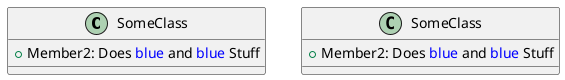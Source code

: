 @startuml class coba
!function txthighlight($text)
!return "<font color=blue>" + $text + "</font>"
!endfunction

class "SomeClass" as x {
  + Member2: Does txthighlight("blue") and txthighlight("blue") Stuff
}

class "SomeClass" as x1 {
  + Member2: Does txthighlight("blue") and txthighlight("blue") Stuff
}
@enduml